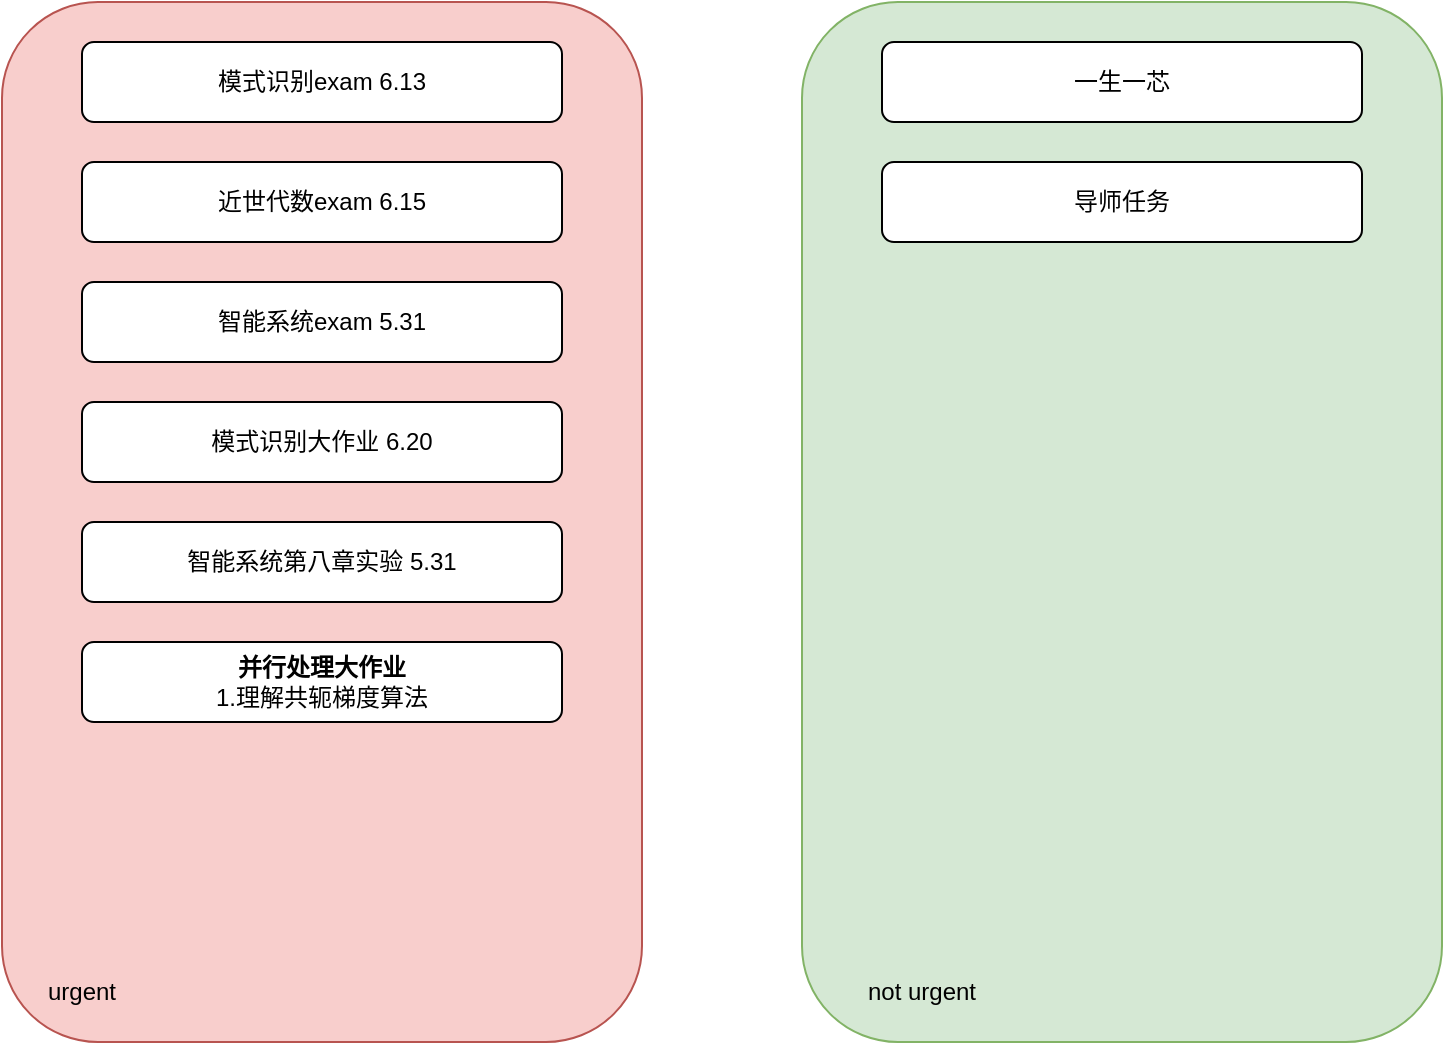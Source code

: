 <mxfile version="24.4.4" type="github">
  <diagram name="Page-1" id="8jLOQw_Qufjyjjml1gcj">
    <mxGraphModel dx="1047" dy="576" grid="1" gridSize="10" guides="1" tooltips="1" connect="1" arrows="1" fold="1" page="1" pageScale="1" pageWidth="827" pageHeight="1169" math="0" shadow="0">
      <root>
        <mxCell id="0" />
        <mxCell id="1" parent="0" />
        <mxCell id="3zKIO5J0ReuY6cfeIp2D-1" value="" style="rounded=1;whiteSpace=wrap;html=1;fillColor=#f8cecc;strokeColor=#b85450;" parent="1" vertex="1">
          <mxGeometry x="40" y="120" width="320" height="520" as="geometry" />
        </mxCell>
        <mxCell id="lbcXcXBD-Woh2lrWkDNv-1" value="urgent" style="text;strokeColor=none;align=center;fillColor=none;html=1;verticalAlign=middle;whiteSpace=wrap;rounded=0;" vertex="1" parent="1">
          <mxGeometry x="50" y="600" width="60" height="30" as="geometry" />
        </mxCell>
        <mxCell id="lbcXcXBD-Woh2lrWkDNv-2" value="" style="rounded=1;whiteSpace=wrap;html=1;fillColor=#d5e8d4;strokeColor=#82b366;" vertex="1" parent="1">
          <mxGeometry x="440" y="120" width="320" height="520" as="geometry" />
        </mxCell>
        <mxCell id="lbcXcXBD-Woh2lrWkDNv-3" value="not urgent" style="text;strokeColor=none;align=center;fillColor=none;html=1;verticalAlign=middle;whiteSpace=wrap;rounded=0;" vertex="1" parent="1">
          <mxGeometry x="470" y="600" width="60" height="30" as="geometry" />
        </mxCell>
        <mxCell id="lbcXcXBD-Woh2lrWkDNv-4" value="模式识别exam 6.13" style="rounded=1;whiteSpace=wrap;html=1;" vertex="1" parent="1">
          <mxGeometry x="80" y="140" width="240" height="40" as="geometry" />
        </mxCell>
        <mxCell id="lbcXcXBD-Woh2lrWkDNv-5" value="智能系统exam 5.31" style="rounded=1;whiteSpace=wrap;html=1;" vertex="1" parent="1">
          <mxGeometry x="80" y="260" width="240" height="40" as="geometry" />
        </mxCell>
        <mxCell id="lbcXcXBD-Woh2lrWkDNv-6" value="近世代数exam 6.15" style="rounded=1;whiteSpace=wrap;html=1;" vertex="1" parent="1">
          <mxGeometry x="80" y="200" width="240" height="40" as="geometry" />
        </mxCell>
        <mxCell id="lbcXcXBD-Woh2lrWkDNv-7" value="模式识别大作业 6.20" style="rounded=1;whiteSpace=wrap;html=1;" vertex="1" parent="1">
          <mxGeometry x="80" y="320" width="240" height="40" as="geometry" />
        </mxCell>
        <mxCell id="lbcXcXBD-Woh2lrWkDNv-8" value="智能系统第八章实验 5.31" style="rounded=1;whiteSpace=wrap;html=1;" vertex="1" parent="1">
          <mxGeometry x="80" y="380" width="240" height="40" as="geometry" />
        </mxCell>
        <mxCell id="lbcXcXBD-Woh2lrWkDNv-9" value="一生一芯" style="rounded=1;whiteSpace=wrap;html=1;" vertex="1" parent="1">
          <mxGeometry x="480" y="140" width="240" height="40" as="geometry" />
        </mxCell>
        <mxCell id="lbcXcXBD-Woh2lrWkDNv-10" value="导师任务" style="rounded=1;whiteSpace=wrap;html=1;" vertex="1" parent="1">
          <mxGeometry x="480" y="200" width="240" height="40" as="geometry" />
        </mxCell>
        <mxCell id="lbcXcXBD-Woh2lrWkDNv-11" value="&lt;b&gt;并行处理大作业&lt;/b&gt;&lt;div&gt;1.理解共轭梯度算法&lt;/div&gt;" style="rounded=1;whiteSpace=wrap;html=1;" vertex="1" parent="1">
          <mxGeometry x="80" y="440" width="240" height="40" as="geometry" />
        </mxCell>
      </root>
    </mxGraphModel>
  </diagram>
</mxfile>

